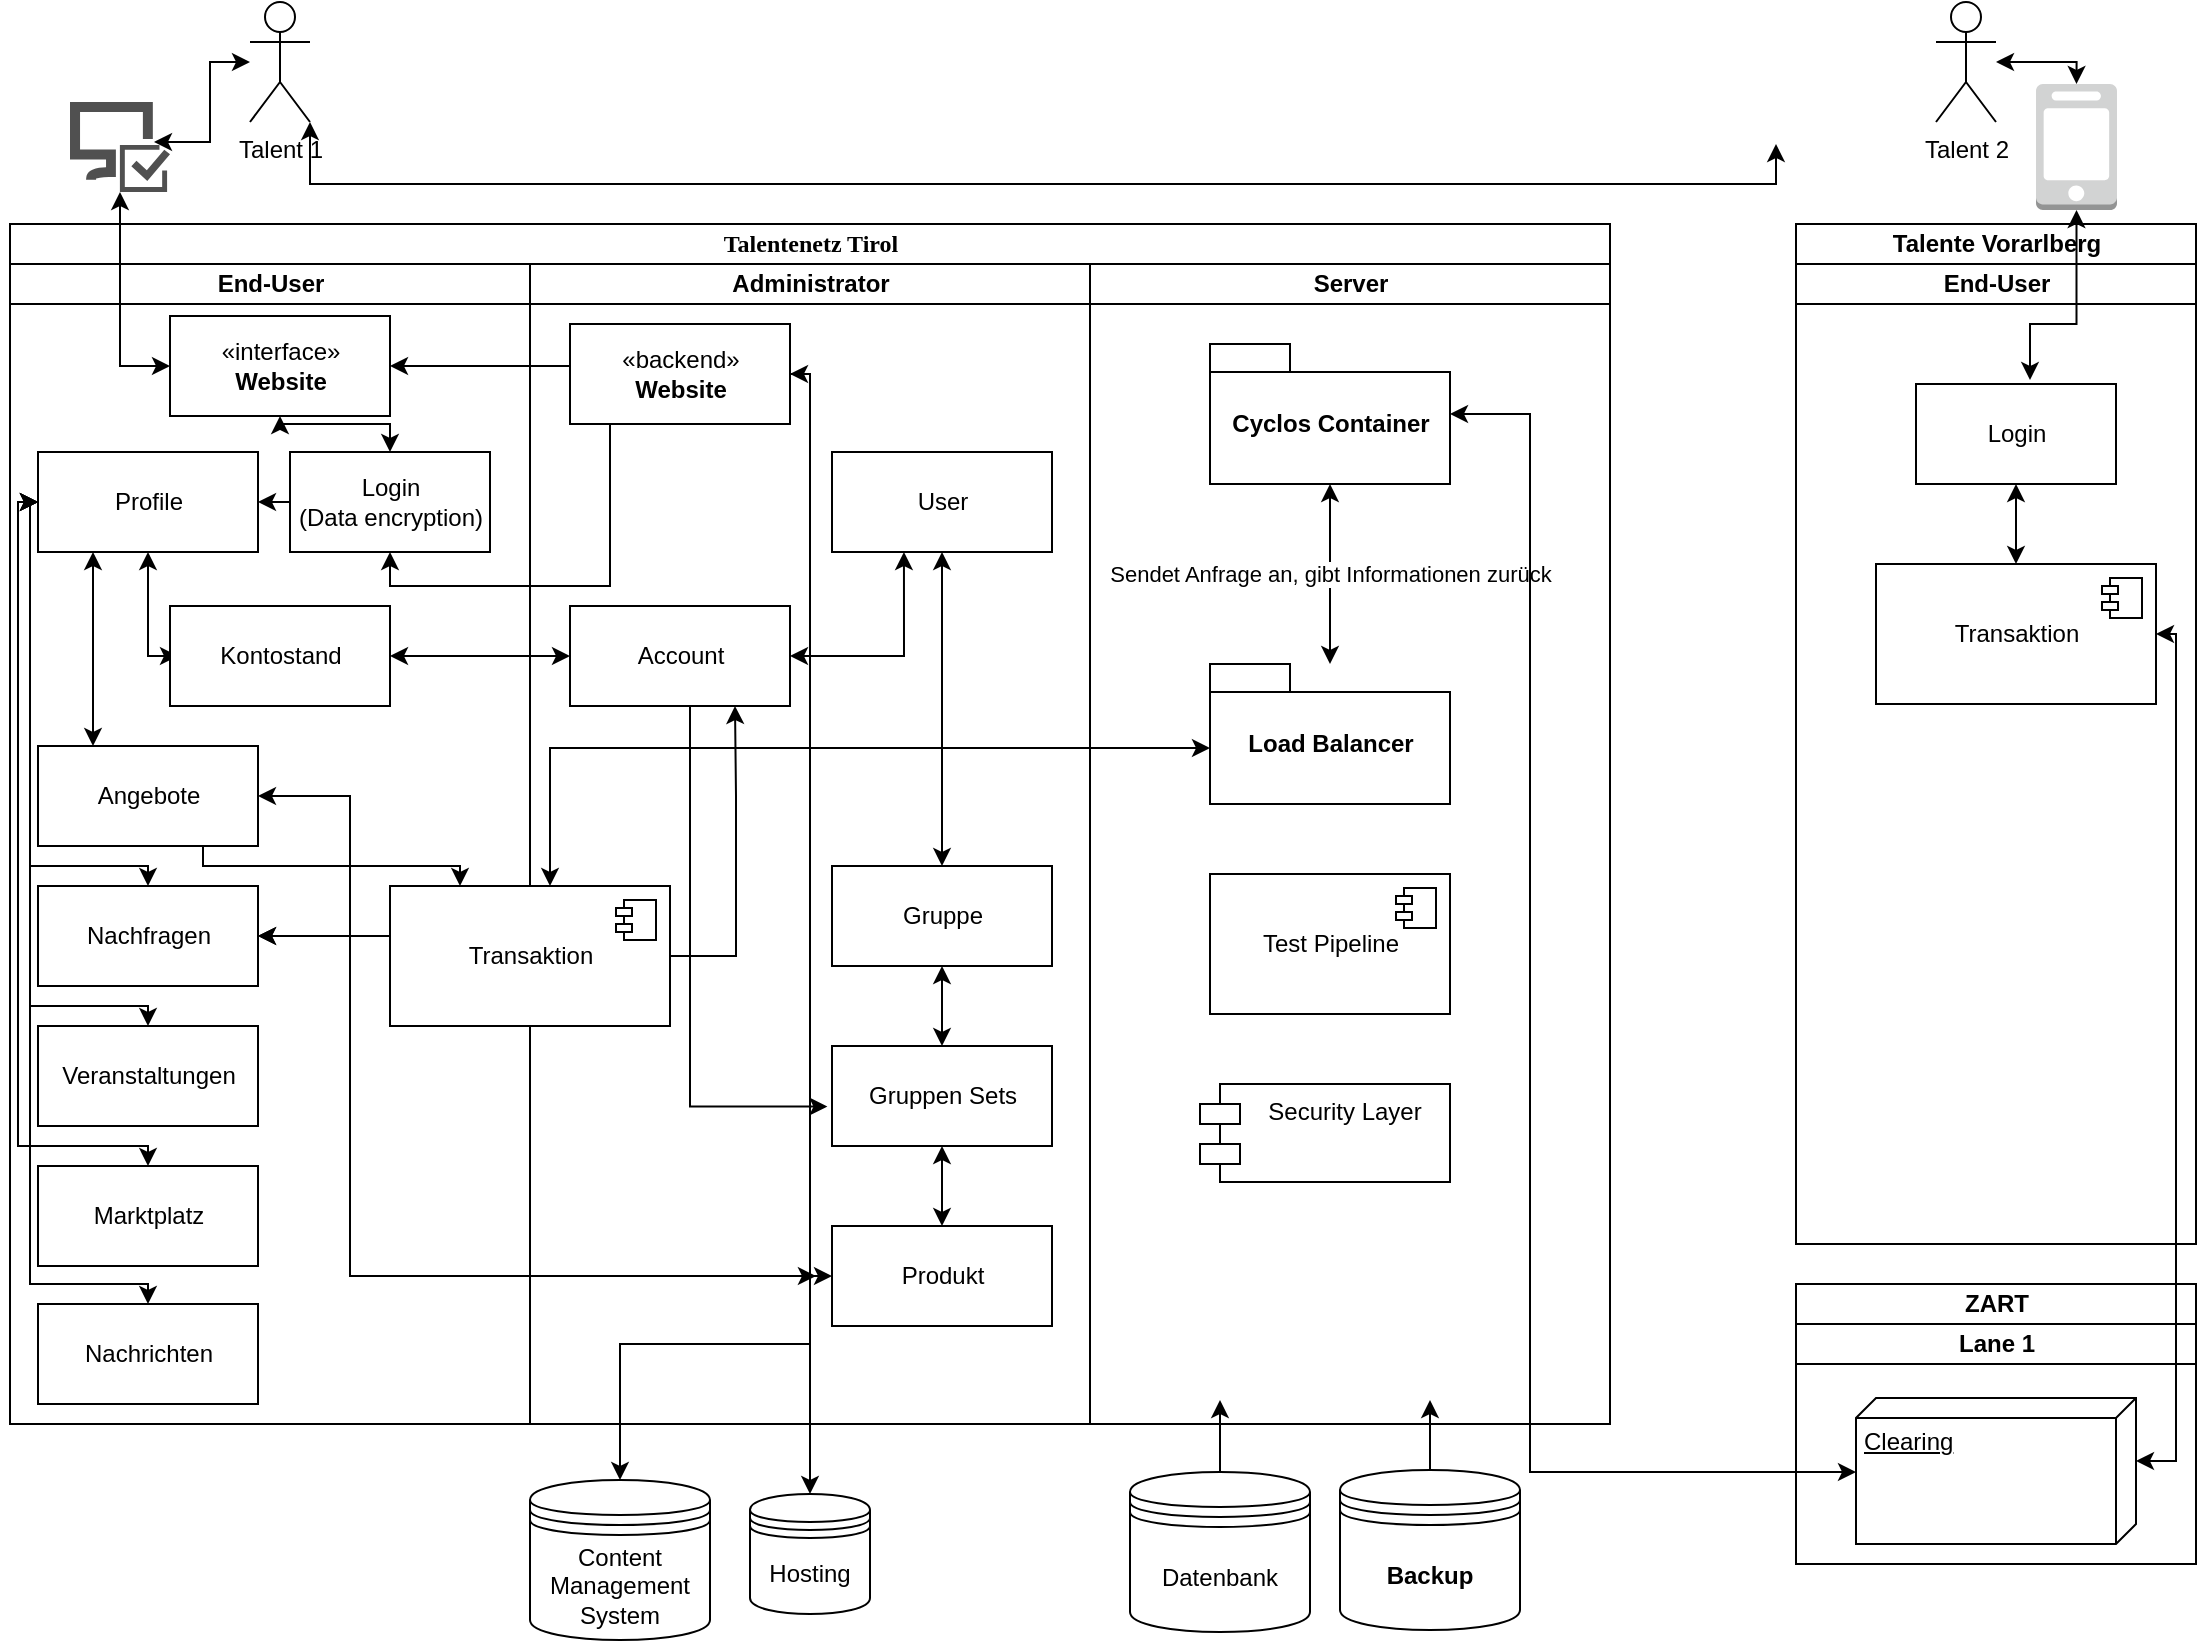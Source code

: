 <mxfile version="14.4.2" type="device"><diagram name="Page-1" id="0783ab3e-0a74-02c8-0abd-f7b4e66b4bec"><mxGraphModel dx="1422" dy="882" grid="1" gridSize="10" guides="1" tooltips="1" connect="1" arrows="1" fold="1" page="1" pageScale="1" pageWidth="850" pageHeight="1100" background="none" math="0" shadow="0"><root><mxCell id="0"/><mxCell id="1" parent="0"/><mxCell id="1c1d494c118603dd-1" value="Talentenetz Tirol" style="swimlane;html=1;childLayout=stackLayout;startSize=20;rounded=0;shadow=0;comic=0;labelBackgroundColor=none;strokeWidth=1;fontFamily=Verdana;fontSize=12;align=center;" parent="1" vertex="1"><mxGeometry x="40" y="190" width="800" height="600" as="geometry"/></mxCell><mxCell id="1c1d494c118603dd-2" value="End-User" style="swimlane;html=1;startSize=20;" parent="1c1d494c118603dd-1" vertex="1"><mxGeometry y="20" width="260" height="580" as="geometry"/></mxCell><mxCell id="qUb10JsG5DipQ6bgSUhB-29" style="edgeStyle=orthogonalEdgeStyle;rounded=0;orthogonalLoop=1;jettySize=auto;html=1;entryX=1;entryY=0.5;entryDx=0;entryDy=0;" edge="1" parent="1c1d494c118603dd-2" target="qUb10JsG5DipQ6bgSUhB-17"><mxGeometry relative="1" as="geometry"><mxPoint x="144" y="119" as="sourcePoint"/></mxGeometry></mxCell><mxCell id="qUb10JsG5DipQ6bgSUhB-16" value="Login &lt;br&gt;(Data encryption)" style="html=1;" vertex="1" parent="1c1d494c118603dd-2"><mxGeometry x="140" y="94" width="100" height="50" as="geometry"/></mxCell><mxCell id="qUb10JsG5DipQ6bgSUhB-47" style="edgeStyle=orthogonalEdgeStyle;rounded=0;orthogonalLoop=1;jettySize=auto;html=1;startArrow=classic;startFill=1;" edge="1" parent="1c1d494c118603dd-2" source="qUb10JsG5DipQ6bgSUhB-17"><mxGeometry relative="1" as="geometry"><mxPoint x="84" y="196" as="targetPoint"/><Array as="points"><mxPoint x="69" y="151"/><mxPoint x="69" y="151"/></Array></mxGeometry></mxCell><mxCell id="qUb10JsG5DipQ6bgSUhB-50" style="edgeStyle=orthogonalEdgeStyle;rounded=0;orthogonalLoop=1;jettySize=auto;html=1;entryX=0.25;entryY=0;entryDx=0;entryDy=0;startArrow=classic;startFill=1;" edge="1" parent="1c1d494c118603dd-2" source="qUb10JsG5DipQ6bgSUhB-17" target="qUb10JsG5DipQ6bgSUhB-35"><mxGeometry relative="1" as="geometry"><Array as="points"><mxPoint x="42" y="193"/></Array></mxGeometry></mxCell><mxCell id="qUb10JsG5DipQ6bgSUhB-51" style="edgeStyle=orthogonalEdgeStyle;rounded=0;orthogonalLoop=1;jettySize=auto;html=1;startArrow=classic;startFill=1;entryX=0.5;entryY=0;entryDx=0;entryDy=0;" edge="1" parent="1c1d494c118603dd-2" source="qUb10JsG5DipQ6bgSUhB-17" target="qUb10JsG5DipQ6bgSUhB-37"><mxGeometry relative="1" as="geometry"><Array as="points"><mxPoint x="10" y="119"/><mxPoint x="10" y="301"/><mxPoint x="69" y="301"/></Array></mxGeometry></mxCell><mxCell id="qUb10JsG5DipQ6bgSUhB-52" style="edgeStyle=orthogonalEdgeStyle;rounded=0;orthogonalLoop=1;jettySize=auto;html=1;entryX=0.5;entryY=0;entryDx=0;entryDy=0;startArrow=classic;startFill=1;" edge="1" parent="1c1d494c118603dd-2" source="qUb10JsG5DipQ6bgSUhB-17" target="qUb10JsG5DipQ6bgSUhB-39"><mxGeometry relative="1" as="geometry"><Array as="points"><mxPoint x="10" y="119"/><mxPoint x="10" y="371"/><mxPoint x="69" y="371"/></Array></mxGeometry></mxCell><mxCell id="qUb10JsG5DipQ6bgSUhB-53" style="edgeStyle=orthogonalEdgeStyle;rounded=0;orthogonalLoop=1;jettySize=auto;html=1;entryX=0.5;entryY=0;entryDx=0;entryDy=0;startArrow=classic;startFill=1;" edge="1" parent="1c1d494c118603dd-2" source="qUb10JsG5DipQ6bgSUhB-17" target="qUb10JsG5DipQ6bgSUhB-34"><mxGeometry relative="1" as="geometry"><Array as="points"><mxPoint x="4" y="119"/><mxPoint x="4" y="441"/><mxPoint x="69" y="441"/></Array></mxGeometry></mxCell><mxCell id="qUb10JsG5DipQ6bgSUhB-17" value="Profile" style="html=1;" vertex="1" parent="1c1d494c118603dd-2"><mxGeometry x="14" y="94" width="110" height="50" as="geometry"/></mxCell><mxCell id="qUb10JsG5DipQ6bgSUhB-34" value="Marktplatz" style="html=1;" vertex="1" parent="1c1d494c118603dd-2"><mxGeometry x="14" y="451" width="110" height="50" as="geometry"/></mxCell><mxCell id="qUb10JsG5DipQ6bgSUhB-35" value="Angebote" style="html=1;" vertex="1" parent="1c1d494c118603dd-2"><mxGeometry x="14" y="241" width="110" height="50" as="geometry"/></mxCell><mxCell id="qUb10JsG5DipQ6bgSUhB-37" value="Nachfragen" style="html=1;" vertex="1" parent="1c1d494c118603dd-2"><mxGeometry x="14" y="311" width="110" height="50" as="geometry"/></mxCell><mxCell id="qUb10JsG5DipQ6bgSUhB-39" value="Veranstaltungen" style="html=1;" vertex="1" parent="1c1d494c118603dd-2"><mxGeometry x="14" y="381" width="110" height="50" as="geometry"/></mxCell><mxCell id="qUb10JsG5DipQ6bgSUhB-40" value="Kontostand" style="html=1;" vertex="1" parent="1c1d494c118603dd-2"><mxGeometry x="80" y="171" width="110" height="50" as="geometry"/></mxCell><mxCell id="qUb10JsG5DipQ6bgSUhB-117" style="edgeStyle=orthogonalEdgeStyle;rounded=0;orthogonalLoop=1;jettySize=auto;html=1;entryX=0.5;entryY=0;entryDx=0;entryDy=0;startArrow=classic;startFill=1;" edge="1" parent="1c1d494c118603dd-2" source="qUb10JsG5DipQ6bgSUhB-42" target="qUb10JsG5DipQ6bgSUhB-16"><mxGeometry relative="1" as="geometry"><Array as="points"><mxPoint x="135" y="80"/><mxPoint x="190" y="80"/></Array></mxGeometry></mxCell><mxCell id="qUb10JsG5DipQ6bgSUhB-42" value="«interface»&lt;br&gt;&lt;b&gt;Website&lt;/b&gt;" style="html=1;" vertex="1" parent="1c1d494c118603dd-2"><mxGeometry x="80" y="26" width="110" height="50" as="geometry"/></mxCell><mxCell id="qUb10JsG5DipQ6bgSUhB-43" style="edgeStyle=orthogonalEdgeStyle;rounded=0;orthogonalLoop=1;jettySize=auto;html=1;startArrow=classic;startFill=1;" edge="1" parent="1c1d494c118603dd-2" source="qUb10JsG5DipQ6bgSUhB-16" target="qUb10JsG5DipQ6bgSUhB-42"><mxGeometry relative="1" as="geometry"><Array as="points"><mxPoint x="190" y="161"/><mxPoint x="300" y="161"/></Array></mxGeometry></mxCell><mxCell id="qUb10JsG5DipQ6bgSUhB-62" value="Nachrichten" style="html=1;" vertex="1" parent="1c1d494c118603dd-2"><mxGeometry x="14" y="520" width="110" height="50" as="geometry"/></mxCell><mxCell id="qUb10JsG5DipQ6bgSUhB-63" style="edgeStyle=orthogonalEdgeStyle;rounded=0;orthogonalLoop=1;jettySize=auto;html=1;entryX=0.5;entryY=0;entryDx=0;entryDy=0;startArrow=classic;startFill=1;exitX=0;exitY=0.5;exitDx=0;exitDy=0;" edge="1" parent="1c1d494c118603dd-2" source="qUb10JsG5DipQ6bgSUhB-17" target="qUb10JsG5DipQ6bgSUhB-62"><mxGeometry relative="1" as="geometry"><mxPoint x="190" y="70" as="sourcePoint"/><Array as="points"><mxPoint x="10" y="119"/><mxPoint x="10" y="510"/></Array></mxGeometry></mxCell><mxCell id="1c1d494c118603dd-3" value="Administrator" style="swimlane;html=1;startSize=20;" parent="1c1d494c118603dd-1" vertex="1"><mxGeometry x="260" y="20" width="280" height="580" as="geometry"/></mxCell><mxCell id="qUb10JsG5DipQ6bgSUhB-31" style="edgeStyle=orthogonalEdgeStyle;rounded=0;orthogonalLoop=1;jettySize=auto;html=1;startArrow=classic;startFill=1;" edge="1" parent="1c1d494c118603dd-3" source="qUb10JsG5DipQ6bgSUhB-12" target="qUb10JsG5DipQ6bgSUhB-13"><mxGeometry relative="1" as="geometry"/></mxCell><mxCell id="qUb10JsG5DipQ6bgSUhB-12" value="User" style="html=1;" vertex="1" parent="1c1d494c118603dd-3"><mxGeometry x="151" y="94" width="110" height="50" as="geometry"/></mxCell><mxCell id="qUb10JsG5DipQ6bgSUhB-13" value="Gruppe" style="html=1;" vertex="1" parent="1c1d494c118603dd-3"><mxGeometry x="151" y="301" width="110" height="50" as="geometry"/></mxCell><mxCell id="qUb10JsG5DipQ6bgSUhB-45" style="edgeStyle=orthogonalEdgeStyle;rounded=0;orthogonalLoop=1;jettySize=auto;html=1;entryX=0.5;entryY=1;entryDx=0;entryDy=0;startArrow=classic;startFill=1;" edge="1" parent="1c1d494c118603dd-3" source="qUb10JsG5DipQ6bgSUhB-14" target="qUb10JsG5DipQ6bgSUhB-13"><mxGeometry relative="1" as="geometry"/></mxCell><mxCell id="qUb10JsG5DipQ6bgSUhB-14" value="Gruppen Sets" style="html=1;" vertex="1" parent="1c1d494c118603dd-3"><mxGeometry x="151" y="391" width="110" height="50" as="geometry"/></mxCell><mxCell id="qUb10JsG5DipQ6bgSUhB-46" style="edgeStyle=orthogonalEdgeStyle;rounded=0;orthogonalLoop=1;jettySize=auto;html=1;entryX=0.5;entryY=1;entryDx=0;entryDy=0;startArrow=classic;startFill=1;" edge="1" parent="1c1d494c118603dd-3" source="qUb10JsG5DipQ6bgSUhB-15" target="qUb10JsG5DipQ6bgSUhB-14"><mxGeometry relative="1" as="geometry"/></mxCell><mxCell id="qUb10JsG5DipQ6bgSUhB-15" value="Produkt" style="html=1;" vertex="1" parent="1c1d494c118603dd-3"><mxGeometry x="151" y="481" width="110" height="50" as="geometry"/></mxCell><mxCell id="qUb10JsG5DipQ6bgSUhB-25" style="edgeStyle=orthogonalEdgeStyle;rounded=0;orthogonalLoop=1;jettySize=auto;html=1;entryX=-0.021;entryY=0.606;entryDx=0;entryDy=0;entryPerimeter=0;" edge="1" parent="1c1d494c118603dd-3" source="qUb10JsG5DipQ6bgSUhB-24" target="qUb10JsG5DipQ6bgSUhB-14"><mxGeometry relative="1" as="geometry"><mxPoint x="144" y="421" as="targetPoint"/><Array as="points"><mxPoint x="80" y="421"/></Array></mxGeometry></mxCell><mxCell id="qUb10JsG5DipQ6bgSUhB-49" style="edgeStyle=orthogonalEdgeStyle;rounded=0;orthogonalLoop=1;jettySize=auto;html=1;entryX=0.327;entryY=1;entryDx=0;entryDy=0;entryPerimeter=0;startArrow=classic;startFill=1;" edge="1" parent="1c1d494c118603dd-3" source="qUb10JsG5DipQ6bgSUhB-24" target="qUb10JsG5DipQ6bgSUhB-12"><mxGeometry relative="1" as="geometry"/></mxCell><mxCell id="qUb10JsG5DipQ6bgSUhB-24" value="Account" style="html=1;" vertex="1" parent="1c1d494c118603dd-3"><mxGeometry x="20" y="171" width="110" height="50" as="geometry"/></mxCell><mxCell id="qUb10JsG5DipQ6bgSUhB-112" value="«backend»&lt;br&gt;&lt;b&gt;Website&lt;/b&gt;" style="html=1;" vertex="1" parent="1c1d494c118603dd-3"><mxGeometry x="20" y="30" width="110" height="50" as="geometry"/></mxCell><mxCell id="qUb10JsG5DipQ6bgSUhB-36" style="edgeStyle=orthogonalEdgeStyle;rounded=0;orthogonalLoop=1;jettySize=auto;html=1;entryX=0;entryY=0.5;entryDx=0;entryDy=0;startArrow=classic;startFill=1;" edge="1" parent="1c1d494c118603dd-1" source="qUb10JsG5DipQ6bgSUhB-35" target="qUb10JsG5DipQ6bgSUhB-15"><mxGeometry relative="1" as="geometry"><Array as="points"><mxPoint x="170" y="286"/><mxPoint x="170" y="526"/></Array></mxGeometry></mxCell><mxCell id="qUb10JsG5DipQ6bgSUhB-38" style="edgeStyle=orthogonalEdgeStyle;rounded=0;orthogonalLoop=1;jettySize=auto;html=1;entryX=-0.073;entryY=0.5;entryDx=0;entryDy=0;entryPerimeter=0;startArrow=classic;startFill=1;" edge="1" parent="1c1d494c118603dd-1" source="qUb10JsG5DipQ6bgSUhB-37" target="qUb10JsG5DipQ6bgSUhB-15"><mxGeometry relative="1" as="geometry"><Array as="points"><mxPoint x="170" y="356"/><mxPoint x="170" y="526"/></Array></mxGeometry></mxCell><mxCell id="qUb10JsG5DipQ6bgSUhB-48" style="edgeStyle=orthogonalEdgeStyle;rounded=0;orthogonalLoop=1;jettySize=auto;html=1;startArrow=classic;startFill=1;" edge="1" parent="1c1d494c118603dd-1" source="qUb10JsG5DipQ6bgSUhB-40" target="qUb10JsG5DipQ6bgSUhB-24"><mxGeometry relative="1" as="geometry"/></mxCell><mxCell id="1c1d494c118603dd-4" value="Server" style="swimlane;html=1;startSize=20;" parent="1c1d494c118603dd-1" vertex="1"><mxGeometry x="540" y="20" width="260" height="580" as="geometry"/></mxCell><mxCell id="qUb10JsG5DipQ6bgSUhB-104" value="Security Layer" style="shape=module;align=left;spacingLeft=20;align=center;verticalAlign=top;" vertex="1" parent="1c1d494c118603dd-4"><mxGeometry x="55" y="410" width="125" height="49" as="geometry"/></mxCell><mxCell id="qUb10JsG5DipQ6bgSUhB-105" value="Cyclos Container" style="shape=folder;fontStyle=1;spacingTop=10;tabWidth=40;tabHeight=14;tabPosition=left;html=1;" vertex="1" parent="1c1d494c118603dd-4"><mxGeometry x="60" y="40" width="120" height="70" as="geometry"/></mxCell><mxCell id="qUb10JsG5DipQ6bgSUhB-118" value="Test Pipeline" style="html=1;dropTarget=0;" vertex="1" parent="1c1d494c118603dd-4"><mxGeometry x="60" y="305" width="120" height="70" as="geometry"/></mxCell><mxCell id="qUb10JsG5DipQ6bgSUhB-119" value="" style="shape=module;jettyWidth=8;jettyHeight=4;" vertex="1" parent="qUb10JsG5DipQ6bgSUhB-118"><mxGeometry x="1" width="20" height="20" relative="1" as="geometry"><mxPoint x="-27" y="7" as="offset"/></mxGeometry></mxCell><mxCell id="qUb10JsG5DipQ6bgSUhB-121" value="Sendet Anfrage an, gibt Informationen zurück" style="edgeStyle=orthogonalEdgeStyle;rounded=0;orthogonalLoop=1;jettySize=auto;html=1;entryX=0.5;entryY=1;entryDx=0;entryDy=0;entryPerimeter=0;startArrow=classic;startFill=1;" edge="1" parent="1c1d494c118603dd-4" source="qUb10JsG5DipQ6bgSUhB-120" target="qUb10JsG5DipQ6bgSUhB-105"><mxGeometry relative="1" as="geometry"/></mxCell><mxCell id="qUb10JsG5DipQ6bgSUhB-120" value="Load Balancer" style="shape=folder;fontStyle=1;spacingTop=10;tabWidth=40;tabHeight=14;tabPosition=left;html=1;" vertex="1" parent="1c1d494c118603dd-4"><mxGeometry x="60" y="200" width="120" height="70" as="geometry"/></mxCell><mxCell id="qUb10JsG5DipQ6bgSUhB-1" value="Talente Vorarlberg" style="swimlane;html=1;childLayout=stackLayout;resizeParent=1;resizeParentMax=0;startSize=20;" vertex="1" parent="1"><mxGeometry x="933" y="190" width="200" height="510" as="geometry"/></mxCell><mxCell id="qUb10JsG5DipQ6bgSUhB-4" value="End-User" style="swimlane;html=1;startSize=20;" vertex="1" parent="qUb10JsG5DipQ6bgSUhB-1"><mxGeometry y="20" width="200" height="490" as="geometry"/></mxCell><mxCell id="qUb10JsG5DipQ6bgSUhB-133" style="edgeStyle=orthogonalEdgeStyle;rounded=0;orthogonalLoop=1;jettySize=auto;html=1;entryX=0.5;entryY=0;entryDx=0;entryDy=0;startArrow=classic;startFill=1;" edge="1" parent="qUb10JsG5DipQ6bgSUhB-4" source="qUb10JsG5DipQ6bgSUhB-109" target="qUb10JsG5DipQ6bgSUhB-122"><mxGeometry relative="1" as="geometry"/></mxCell><mxCell id="qUb10JsG5DipQ6bgSUhB-109" value="Login" style="html=1;" vertex="1" parent="qUb10JsG5DipQ6bgSUhB-4"><mxGeometry x="60" y="60" width="100" height="50" as="geometry"/></mxCell><mxCell id="qUb10JsG5DipQ6bgSUhB-122" value="Transaktion" style="html=1;dropTarget=0;" vertex="1" parent="qUb10JsG5DipQ6bgSUhB-4"><mxGeometry x="40" y="150" width="140" height="70" as="geometry"/></mxCell><mxCell id="qUb10JsG5DipQ6bgSUhB-123" value="" style="shape=module;jettyWidth=8;jettyHeight=4;" vertex="1" parent="qUb10JsG5DipQ6bgSUhB-122"><mxGeometry x="1" width="20" height="20" relative="1" as="geometry"><mxPoint x="-27" y="7" as="offset"/></mxGeometry></mxCell><mxCell id="qUb10JsG5DipQ6bgSUhB-108" style="edgeStyle=orthogonalEdgeStyle;rounded=0;orthogonalLoop=1;jettySize=auto;html=1;startArrow=none;startFill=0;" edge="1" parent="1" source="qUb10JsG5DipQ6bgSUhB-6"><mxGeometry relative="1" as="geometry"><mxPoint x="645" y="778" as="targetPoint"/></mxGeometry></mxCell><mxCell id="qUb10JsG5DipQ6bgSUhB-6" value="Datenbank" style="shape=datastore;whiteSpace=wrap;html=1;" vertex="1" parent="1"><mxGeometry x="600" y="814" width="90" height="80" as="geometry"/></mxCell><mxCell id="qUb10JsG5DipQ6bgSUhB-7" value="ZART" style="swimlane;html=1;childLayout=stackLayout;resizeParent=1;resizeParentMax=0;startSize=20;" vertex="1" parent="1"><mxGeometry x="933" y="720" width="200" height="140" as="geometry"/></mxCell><mxCell id="qUb10JsG5DipQ6bgSUhB-8" value="Lane 1" style="swimlane;html=1;startSize=20;" vertex="1" parent="qUb10JsG5DipQ6bgSUhB-7"><mxGeometry y="20" width="200" height="120" as="geometry"/></mxCell><mxCell id="qUb10JsG5DipQ6bgSUhB-126" value="Clearing" style="verticalAlign=top;align=left;spacingTop=8;spacingLeft=2;spacingRight=12;shape=cube;size=10;direction=south;fontStyle=4;html=1;" vertex="1" parent="qUb10JsG5DipQ6bgSUhB-8"><mxGeometry x="30" y="37" width="140" height="73" as="geometry"/></mxCell><mxCell id="qUb10JsG5DipQ6bgSUhB-60" style="edgeStyle=orthogonalEdgeStyle;rounded=0;orthogonalLoop=1;jettySize=auto;html=1;entryX=0.5;entryY=0;entryDx=0;entryDy=0;startArrow=classic;startFill=1;entryPerimeter=0;" edge="1" parent="1" source="qUb10JsG5DipQ6bgSUhB-18" target="qUb10JsG5DipQ6bgSUhB-57"><mxGeometry relative="1" as="geometry"><Array as="points"><mxPoint x="1073" y="109"/></Array></mxGeometry></mxCell><mxCell id="qUb10JsG5DipQ6bgSUhB-18" value="Talent 2" style="shape=umlActor;verticalLabelPosition=bottom;verticalAlign=top;html=1;" vertex="1" parent="1"><mxGeometry x="1003" y="79" width="30" height="60" as="geometry"/></mxCell><mxCell id="qUb10JsG5DipQ6bgSUhB-56" style="edgeStyle=orthogonalEdgeStyle;rounded=0;orthogonalLoop=1;jettySize=auto;html=1;startArrow=classic;startFill=1;exitX=1;exitY=1;exitDx=0;exitDy=0;exitPerimeter=0;" edge="1" parent="1" source="qUb10JsG5DipQ6bgSUhB-55"><mxGeometry relative="1" as="geometry"><mxPoint x="923" y="150" as="targetPoint"/><Array as="points"><mxPoint x="190" y="170"/><mxPoint x="923" y="170"/></Array></mxGeometry></mxCell><mxCell id="qUb10JsG5DipQ6bgSUhB-132" style="edgeStyle=orthogonalEdgeStyle;rounded=0;orthogonalLoop=1;jettySize=auto;html=1;entryX=0.84;entryY=0.444;entryDx=0;entryDy=0;entryPerimeter=0;startArrow=classic;startFill=1;" edge="1" parent="1" source="qUb10JsG5DipQ6bgSUhB-55" target="qUb10JsG5DipQ6bgSUhB-59"><mxGeometry relative="1" as="geometry"/></mxCell><mxCell id="qUb10JsG5DipQ6bgSUhB-55" value="Talent 1" style="shape=umlActor;verticalLabelPosition=bottom;verticalAlign=top;html=1;" vertex="1" parent="1"><mxGeometry x="160" y="79" width="30" height="60" as="geometry"/></mxCell><mxCell id="qUb10JsG5DipQ6bgSUhB-129" style="edgeStyle=orthogonalEdgeStyle;rounded=0;orthogonalLoop=1;jettySize=auto;html=1;startArrow=classic;startFill=1;" edge="1" parent="1" source="qUb10JsG5DipQ6bgSUhB-57"><mxGeometry relative="1" as="geometry"><mxPoint x="1050" y="268" as="targetPoint"/><Array as="points"><mxPoint x="1073" y="240"/><mxPoint x="1050" y="240"/></Array></mxGeometry></mxCell><mxCell id="qUb10JsG5DipQ6bgSUhB-57" value="" style="outlineConnect=0;dashed=0;verticalLabelPosition=bottom;verticalAlign=top;align=center;html=1;shape=mxgraph.aws3.mobile_client;fillColor=#D2D3D3;gradientColor=none;" vertex="1" parent="1"><mxGeometry x="1053" y="120" width="40.5" height="63" as="geometry"/></mxCell><mxCell id="qUb10JsG5DipQ6bgSUhB-131" style="edgeStyle=orthogonalEdgeStyle;rounded=0;orthogonalLoop=1;jettySize=auto;html=1;entryX=0;entryY=0.5;entryDx=0;entryDy=0;startArrow=classic;startFill=1;" edge="1" parent="1" source="qUb10JsG5DipQ6bgSUhB-59" target="qUb10JsG5DipQ6bgSUhB-42"><mxGeometry relative="1" as="geometry"/></mxCell><mxCell id="qUb10JsG5DipQ6bgSUhB-59" value="" style="pointerEvents=1;shadow=0;dashed=0;html=1;strokeColor=none;labelPosition=center;verticalLabelPosition=bottom;verticalAlign=top;align=center;fillColor=#505050;shape=mxgraph.mscae.intune.computer_inventory" vertex="1" parent="1"><mxGeometry x="70" y="129" width="50" height="45" as="geometry"/></mxCell><mxCell id="qUb10JsG5DipQ6bgSUhB-103" style="edgeStyle=orthogonalEdgeStyle;rounded=0;orthogonalLoop=1;jettySize=auto;html=1;entryX=0.75;entryY=1;entryDx=0;entryDy=0;startArrow=none;startFill=0;" edge="1" parent="1" source="qUb10JsG5DipQ6bgSUhB-99" target="qUb10JsG5DipQ6bgSUhB-24"><mxGeometry relative="1" as="geometry"><Array as="points"><mxPoint x="403" y="556"/><mxPoint x="403" y="476"/></Array></mxGeometry></mxCell><mxCell id="qUb10JsG5DipQ6bgSUhB-134" style="edgeStyle=orthogonalEdgeStyle;rounded=0;orthogonalLoop=1;jettySize=auto;html=1;entryX=0;entryY=0;entryDx=0;entryDy=42;entryPerimeter=0;startArrow=classic;startFill=1;" edge="1" parent="1" source="qUb10JsG5DipQ6bgSUhB-99" target="qUb10JsG5DipQ6bgSUhB-120"><mxGeometry relative="1" as="geometry"><Array as="points"><mxPoint x="310" y="452"/></Array></mxGeometry></mxCell><mxCell id="qUb10JsG5DipQ6bgSUhB-99" value="Transaktion" style="html=1;dropTarget=0;" vertex="1" parent="1"><mxGeometry x="230" y="521" width="140" height="70" as="geometry"/></mxCell><mxCell id="qUb10JsG5DipQ6bgSUhB-100" value="" style="shape=module;jettyWidth=8;jettyHeight=4;" vertex="1" parent="qUb10JsG5DipQ6bgSUhB-99"><mxGeometry x="1" width="20" height="20" relative="1" as="geometry"><mxPoint x="-27" y="7" as="offset"/></mxGeometry></mxCell><mxCell id="qUb10JsG5DipQ6bgSUhB-102" style="edgeStyle=orthogonalEdgeStyle;rounded=0;orthogonalLoop=1;jettySize=auto;html=1;startArrow=none;startFill=0;" edge="1" parent="1" source="qUb10JsG5DipQ6bgSUhB-99" target="qUb10JsG5DipQ6bgSUhB-37"><mxGeometry relative="1" as="geometry"><Array as="points"><mxPoint x="210" y="546"/><mxPoint x="210" y="546"/></Array></mxGeometry></mxCell><mxCell id="qUb10JsG5DipQ6bgSUhB-101" style="edgeStyle=orthogonalEdgeStyle;rounded=0;orthogonalLoop=1;jettySize=auto;html=1;startArrow=none;startFill=0;entryX=0.25;entryY=0;entryDx=0;entryDy=0;exitX=0.75;exitY=1;exitDx=0;exitDy=0;" edge="1" parent="1" source="qUb10JsG5DipQ6bgSUhB-35" target="qUb10JsG5DipQ6bgSUhB-99"><mxGeometry relative="1" as="geometry"><mxPoint x="270" y="551" as="targetPoint"/><Array as="points"><mxPoint x="137" y="511"/><mxPoint x="265" y="511"/></Array></mxGeometry></mxCell><mxCell id="qUb10JsG5DipQ6bgSUhB-107" style="edgeStyle=orthogonalEdgeStyle;rounded=0;orthogonalLoop=1;jettySize=auto;html=1;startArrow=none;startFill=0;" edge="1" parent="1" source="qUb10JsG5DipQ6bgSUhB-106"><mxGeometry relative="1" as="geometry"><mxPoint x="750" y="778" as="targetPoint"/></mxGeometry></mxCell><mxCell id="qUb10JsG5DipQ6bgSUhB-106" value="Backup" style="shape=datastore;whiteSpace=wrap;html=1;fontStyle=1" vertex="1" parent="1"><mxGeometry x="705" y="813" width="90" height="80" as="geometry"/></mxCell><mxCell id="qUb10JsG5DipQ6bgSUhB-111" value="Hosting" style="shape=datastore;whiteSpace=wrap;html=1;" vertex="1" parent="1"><mxGeometry x="410" y="825" width="60" height="60" as="geometry"/></mxCell><mxCell id="qUb10JsG5DipQ6bgSUhB-113" style="edgeStyle=orthogonalEdgeStyle;rounded=0;orthogonalLoop=1;jettySize=auto;html=1;entryX=0.5;entryY=0;entryDx=0;entryDy=0;startArrow=none;startFill=0;" edge="1" parent="1" source="qUb10JsG5DipQ6bgSUhB-112" target="qUb10JsG5DipQ6bgSUhB-111"><mxGeometry relative="1" as="geometry"><Array as="points"><mxPoint x="440" y="265"/><mxPoint x="440" y="788"/></Array></mxGeometry></mxCell><mxCell id="qUb10JsG5DipQ6bgSUhB-116" style="edgeStyle=orthogonalEdgeStyle;rounded=0;orthogonalLoop=1;jettySize=auto;html=1;startArrow=classic;startFill=1;" edge="1" parent="1" source="qUb10JsG5DipQ6bgSUhB-115" target="qUb10JsG5DipQ6bgSUhB-112"><mxGeometry relative="1" as="geometry"><Array as="points"><mxPoint x="345" y="750"/><mxPoint x="440" y="750"/><mxPoint x="440" y="265"/></Array></mxGeometry></mxCell><mxCell id="qUb10JsG5DipQ6bgSUhB-115" value="Content Management System" style="shape=datastore;whiteSpace=wrap;html=1;" vertex="1" parent="1"><mxGeometry x="300" y="818" width="90" height="80" as="geometry"/></mxCell><mxCell id="qUb10JsG5DipQ6bgSUhB-125" style="edgeStyle=orthogonalEdgeStyle;rounded=0;orthogonalLoop=1;jettySize=auto;html=1;startArrow=classic;startFill=1;entryX=0;entryY=0;entryDx=31.5;entryDy=0;entryPerimeter=0;" edge="1" parent="1" source="qUb10JsG5DipQ6bgSUhB-122" target="qUb10JsG5DipQ6bgSUhB-126"><mxGeometry relative="1" as="geometry"><mxPoint x="983" y="90" as="targetPoint"/><Array as="points"><mxPoint x="1123" y="395"/><mxPoint x="1123" y="809"/></Array></mxGeometry></mxCell><mxCell id="qUb10JsG5DipQ6bgSUhB-127" style="edgeStyle=orthogonalEdgeStyle;rounded=0;orthogonalLoop=1;jettySize=auto;html=1;startArrow=classic;startFill=1;" edge="1" parent="1" source="qUb10JsG5DipQ6bgSUhB-105" target="qUb10JsG5DipQ6bgSUhB-126"><mxGeometry relative="1" as="geometry"><Array as="points"><mxPoint x="800" y="285"/><mxPoint x="800" y="814"/></Array></mxGeometry></mxCell></root></mxGraphModel></diagram></mxfile>